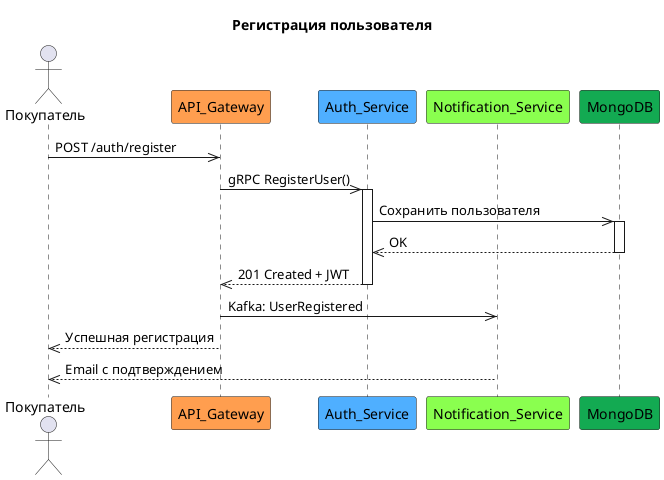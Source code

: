 @startuml Регистрация_пользователя
title Регистрация пользователя
    actor Покупатель
    participant API_Gateway #ff9e4f
    participant Auth_Service #4fafff
    participant Notification_Service #8aff4f
    participant MongoDB #13aa52

    Покупатель ->> API_Gateway: POST /auth/register
    API_Gateway ->> Auth_Service++: gRPC RegisterUser()
    Auth_Service ->> MongoDB++: Сохранить пользователя
    Auth_Service <<-- MongoDB--: OK
    Auth_Service -->> API_Gateway--: 201 Created + JWT
    API_Gateway ->> Notification_Service: Kafka: UserRegistered
    API_Gateway -->> Покупатель: Успешная регистрация
    Notification_Service -->> Покупатель: Email с подтверждением
    
@enduml
